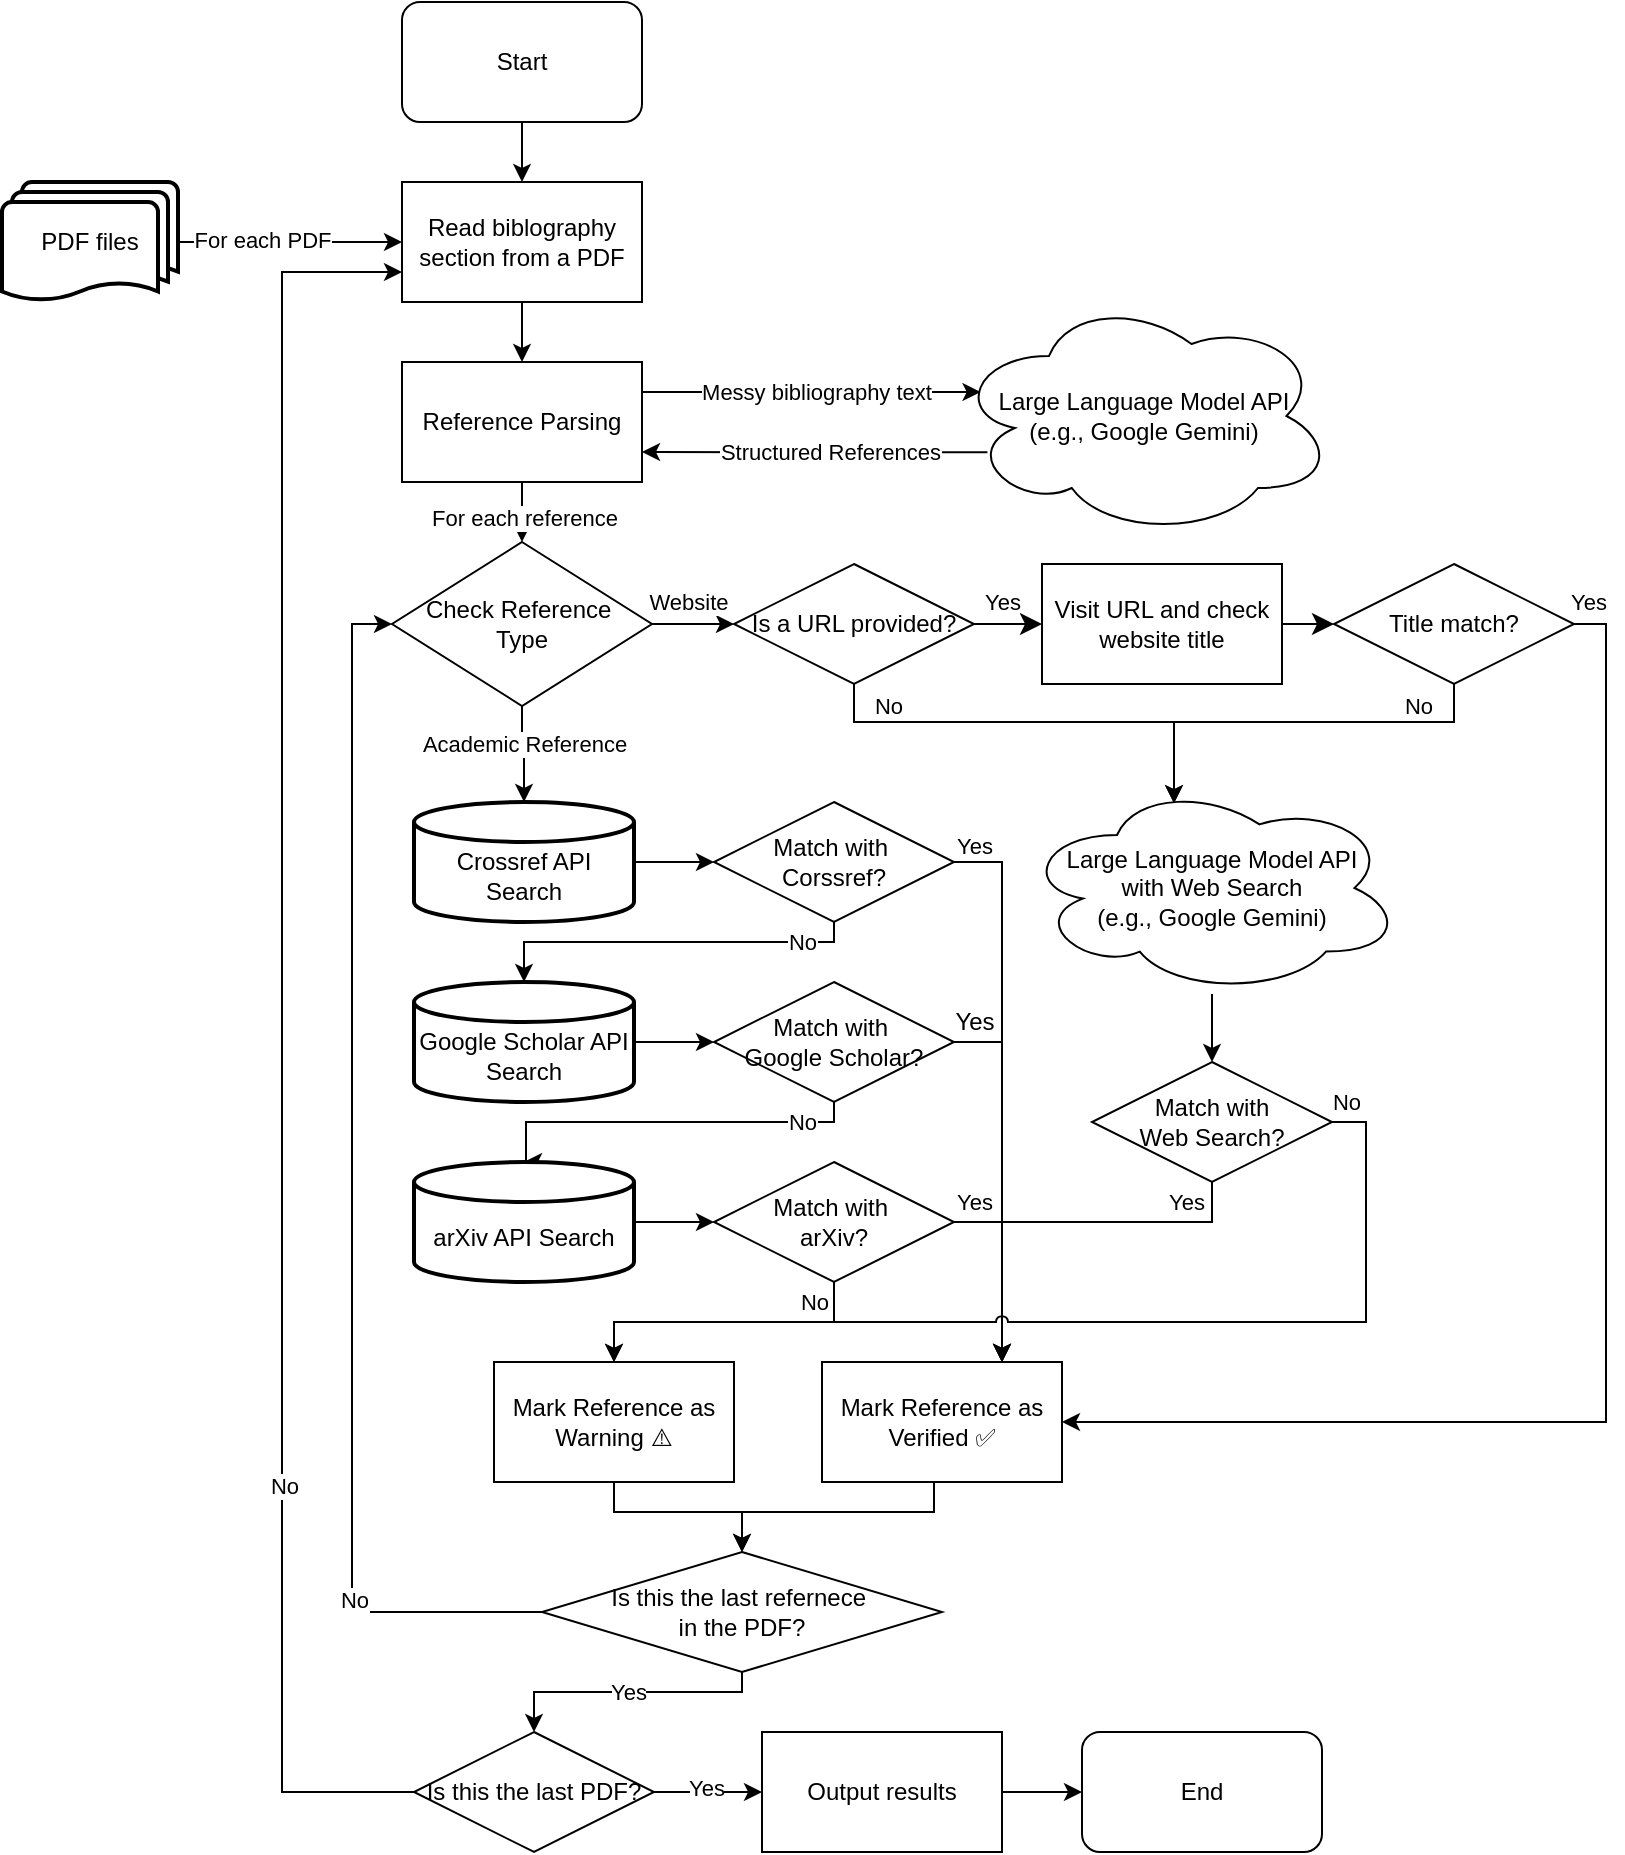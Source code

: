 <mxfile version="26.2.13">
  <diagram name="第 1 页" id="NnWqIRONzR28cQaHmhhL">
    <mxGraphModel dx="1556" dy="833" grid="1" gridSize="10" guides="1" tooltips="1" connect="1" arrows="1" fold="1" page="1" pageScale="1" pageWidth="827" pageHeight="1169" math="0" shadow="0">
      <root>
        <mxCell id="0" />
        <mxCell id="1" parent="0" />
        <mxCell id="DQ2HW3JdWLyfmWPZhTO2-5" value="" style="edgeStyle=orthogonalEdgeStyle;rounded=0;orthogonalLoop=1;jettySize=auto;html=1;" parent="1" source="DQ2HW3JdWLyfmWPZhTO2-2" target="DQ2HW3JdWLyfmWPZhTO2-4" edge="1">
          <mxGeometry relative="1" as="geometry" />
        </mxCell>
        <mxCell id="DQ2HW3JdWLyfmWPZhTO2-58" value="For each PDF" style="edgeLabel;html=1;align=center;verticalAlign=middle;resizable=0;points=[];" parent="DQ2HW3JdWLyfmWPZhTO2-5" vertex="1" connectable="0">
          <mxGeometry x="0.1" y="1" relative="1" as="geometry">
            <mxPoint x="-20" as="offset" />
          </mxGeometry>
        </mxCell>
        <mxCell id="DQ2HW3JdWLyfmWPZhTO2-2" value="PDF files" style="strokeWidth=2;html=1;shape=mxgraph.flowchart.multi-document;whiteSpace=wrap;" parent="1" vertex="1">
          <mxGeometry x="8" y="100" width="88" height="60" as="geometry" />
        </mxCell>
        <mxCell id="DQ2HW3JdWLyfmWPZhTO2-6" value="" style="edgeStyle=orthogonalEdgeStyle;rounded=0;orthogonalLoop=1;jettySize=auto;html=1;" parent="1" source="DQ2HW3JdWLyfmWPZhTO2-3" target="DQ2HW3JdWLyfmWPZhTO2-4" edge="1">
          <mxGeometry relative="1" as="geometry" />
        </mxCell>
        <mxCell id="DQ2HW3JdWLyfmWPZhTO2-3" value="Start" style="rounded=1;whiteSpace=wrap;html=1;" parent="1" vertex="1">
          <mxGeometry x="208" y="10" width="120" height="60" as="geometry" />
        </mxCell>
        <mxCell id="DQ2HW3JdWLyfmWPZhTO2-108" style="edgeStyle=orthogonalEdgeStyle;rounded=0;orthogonalLoop=1;jettySize=auto;html=1;exitX=0.5;exitY=1;exitDx=0;exitDy=0;entryX=0.5;entryY=0;entryDx=0;entryDy=0;" parent="1" source="DQ2HW3JdWLyfmWPZhTO2-4" target="DQ2HW3JdWLyfmWPZhTO2-38" edge="1">
          <mxGeometry relative="1" as="geometry" />
        </mxCell>
        <mxCell id="DQ2HW3JdWLyfmWPZhTO2-4" value="Read biblography section from a PDF" style="rounded=0;whiteSpace=wrap;html=1;" parent="1" vertex="1">
          <mxGeometry x="208" y="100" width="120" height="60" as="geometry" />
        </mxCell>
        <mxCell id="DQ2HW3JdWLyfmWPZhTO2-110" style="edgeStyle=orthogonalEdgeStyle;rounded=0;orthogonalLoop=1;jettySize=auto;html=1;entryX=1;entryY=0.75;entryDx=0;entryDy=0;exitX=0.088;exitY=0.651;exitDx=0;exitDy=0;exitPerimeter=0;" parent="1" source="DQ2HW3JdWLyfmWPZhTO2-7" target="DQ2HW3JdWLyfmWPZhTO2-38" edge="1">
          <mxGeometry relative="1" as="geometry" />
        </mxCell>
        <mxCell id="DQ2HW3JdWLyfmWPZhTO2-112" value="Structured References" style="edgeLabel;html=1;align=center;verticalAlign=middle;resizable=0;points=[];" parent="DQ2HW3JdWLyfmWPZhTO2-110" vertex="1" connectable="0">
          <mxGeometry x="-0.085" relative="1" as="geometry">
            <mxPoint as="offset" />
          </mxGeometry>
        </mxCell>
        <mxCell id="DQ2HW3JdWLyfmWPZhTO2-7" value="&lt;div&gt;Large Language Model API&lt;/div&gt;(e.g., Google Gemini)" style="ellipse;shape=cloud;whiteSpace=wrap;html=1;align=center;" parent="1" vertex="1">
          <mxGeometry x="484" y="157" width="190" height="120" as="geometry" />
        </mxCell>
        <mxCell id="DQ2HW3JdWLyfmWPZhTO2-54" value="" style="edgeStyle=orthogonalEdgeStyle;rounded=0;orthogonalLoop=1;jettySize=auto;html=1;" parent="1" source="DQ2HW3JdWLyfmWPZhTO2-38" target="DQ2HW3JdWLyfmWPZhTO2-53" edge="1">
          <mxGeometry relative="1" as="geometry" />
        </mxCell>
        <mxCell id="DQ2HW3JdWLyfmWPZhTO2-57" value="For each reference" style="edgeLabel;html=1;align=center;verticalAlign=middle;resizable=0;points=[];" parent="DQ2HW3JdWLyfmWPZhTO2-54" vertex="1" connectable="0">
          <mxGeometry x="0.496" y="1" relative="1" as="geometry">
            <mxPoint as="offset" />
          </mxGeometry>
        </mxCell>
        <mxCell id="DQ2HW3JdWLyfmWPZhTO2-38" value="Reference Parsing" style="rounded=0;whiteSpace=wrap;html=1;" parent="1" vertex="1">
          <mxGeometry x="208" y="190" width="120" height="60" as="geometry" />
        </mxCell>
        <mxCell id="DQ2HW3JdWLyfmWPZhTO2-69" style="edgeStyle=orthogonalEdgeStyle;rounded=0;orthogonalLoop=1;jettySize=auto;html=1;entryX=0.75;entryY=0;entryDx=0;entryDy=0;" parent="1" source="DQ2HW3JdWLyfmWPZhTO2-45" target="DQ2HW3JdWLyfmWPZhTO2-65" edge="1">
          <mxGeometry relative="1" as="geometry">
            <mxPoint x="574" y="600" as="targetPoint" />
            <Array as="points">
              <mxPoint x="508" y="440" />
              <mxPoint x="508" y="615" />
            </Array>
          </mxGeometry>
        </mxCell>
        <mxCell id="d-PwCbw_BpmVSS7eyRaG-41" value="Yes" style="edgeLabel;html=1;align=center;verticalAlign=middle;resizable=0;points=[];" parent="DQ2HW3JdWLyfmWPZhTO2-69" vertex="1" connectable="0">
          <mxGeometry x="-0.73" relative="1" as="geometry">
            <mxPoint x="-14" y="-21" as="offset" />
          </mxGeometry>
        </mxCell>
        <mxCell id="DQ2HW3JdWLyfmWPZhTO2-45" value="Match with&amp;nbsp;&lt;div&gt;Corssref?&lt;/div&gt;" style="shape=rhombus;perimeter=rhombusPerimeter;whiteSpace=wrap;html=1;align=center;" parent="1" vertex="1">
          <mxGeometry x="364" y="410" width="120" height="60" as="geometry" />
        </mxCell>
        <mxCell id="DQ2HW3JdWLyfmWPZhTO2-70" style="edgeStyle=orthogonalEdgeStyle;rounded=0;orthogonalLoop=1;jettySize=auto;html=1;entryX=0.75;entryY=0;entryDx=0;entryDy=0;jumpStyle=arc;" parent="1" source="DQ2HW3JdWLyfmWPZhTO2-46" target="DQ2HW3JdWLyfmWPZhTO2-65" edge="1">
          <mxGeometry relative="1" as="geometry">
            <Array as="points">
              <mxPoint x="508" y="530" />
              <mxPoint x="508" y="615" />
            </Array>
          </mxGeometry>
        </mxCell>
        <mxCell id="d-PwCbw_BpmVSS7eyRaG-17" value="Yes" style="edgeLabel;html=1;align=center;verticalAlign=middle;resizable=0;points=[];fontSize=12;" parent="DQ2HW3JdWLyfmWPZhTO2-70" vertex="1" connectable="0">
          <mxGeometry x="-0.803" y="-1" relative="1" as="geometry">
            <mxPoint x="-8" y="-11" as="offset" />
          </mxGeometry>
        </mxCell>
        <mxCell id="DQ2HW3JdWLyfmWPZhTO2-73" style="edgeStyle=orthogonalEdgeStyle;rounded=0;orthogonalLoop=1;jettySize=auto;html=1;entryX=0.5;entryY=0;entryDx=0;entryDy=0;entryPerimeter=0;" parent="1" source="DQ2HW3JdWLyfmWPZhTO2-46" target="R_NLUX_TRaN4HfkjXU6b-4" edge="1">
          <mxGeometry relative="1" as="geometry">
            <Array as="points">
              <mxPoint x="424" y="570" />
              <mxPoint x="270" y="570" />
            </Array>
            <mxPoint x="250" y="600" as="targetPoint" />
          </mxGeometry>
        </mxCell>
        <mxCell id="DQ2HW3JdWLyfmWPZhTO2-74" value="No" style="edgeLabel;html=1;align=center;verticalAlign=middle;resizable=0;points=[];" parent="DQ2HW3JdWLyfmWPZhTO2-73" vertex="1" connectable="0">
          <mxGeometry x="-0.335" relative="1" as="geometry">
            <mxPoint x="35" as="offset" />
          </mxGeometry>
        </mxCell>
        <mxCell id="DQ2HW3JdWLyfmWPZhTO2-46" value="Match with&amp;nbsp;&lt;div&gt;Google Scholar?&lt;/div&gt;" style="shape=rhombus;perimeter=rhombusPerimeter;whiteSpace=wrap;html=1;align=center;" parent="1" vertex="1">
          <mxGeometry x="364" y="500" width="120" height="60" as="geometry" />
        </mxCell>
        <mxCell id="DQ2HW3JdWLyfmWPZhTO2-59" value="" style="edgeStyle=orthogonalEdgeStyle;rounded=0;orthogonalLoop=1;jettySize=auto;html=1;" parent="1" source="DQ2HW3JdWLyfmWPZhTO2-47" target="DQ2HW3JdWLyfmWPZhTO2-45" edge="1">
          <mxGeometry relative="1" as="geometry" />
        </mxCell>
        <mxCell id="DQ2HW3JdWLyfmWPZhTO2-47" value="&lt;div&gt;&lt;br&gt;&lt;/div&gt;Crossref API Search" style="strokeWidth=2;html=1;shape=mxgraph.flowchart.database;whiteSpace=wrap;" parent="1" vertex="1">
          <mxGeometry x="214" y="410" width="110" height="60" as="geometry" />
        </mxCell>
        <mxCell id="DQ2HW3JdWLyfmWPZhTO2-64" value="" style="edgeStyle=orthogonalEdgeStyle;rounded=0;orthogonalLoop=1;jettySize=auto;html=1;" parent="1" source="DQ2HW3JdWLyfmWPZhTO2-52" target="DQ2HW3JdWLyfmWPZhTO2-46" edge="1">
          <mxGeometry relative="1" as="geometry" />
        </mxCell>
        <mxCell id="DQ2HW3JdWLyfmWPZhTO2-52" value="&lt;div&gt;&lt;br&gt;&lt;/div&gt;Google Scholar API Search" style="strokeWidth=2;html=1;shape=mxgraph.flowchart.database;whiteSpace=wrap;" parent="1" vertex="1">
          <mxGeometry x="214" y="500" width="110" height="60" as="geometry" />
        </mxCell>
        <mxCell id="DQ2HW3JdWLyfmWPZhTO2-76" value="" style="edgeStyle=orthogonalEdgeStyle;rounded=0;orthogonalLoop=1;jettySize=auto;html=1;" parent="1" source="DQ2HW3JdWLyfmWPZhTO2-53" target="DQ2HW3JdWLyfmWPZhTO2-47" edge="1">
          <mxGeometry relative="1" as="geometry" />
        </mxCell>
        <mxCell id="DQ2HW3JdWLyfmWPZhTO2-77" value="Academic Reference" style="edgeLabel;html=1;align=center;verticalAlign=middle;resizable=0;points=[];" parent="DQ2HW3JdWLyfmWPZhTO2-76" vertex="1" connectable="0">
          <mxGeometry x="-0.238" y="1" relative="1" as="geometry">
            <mxPoint as="offset" />
          </mxGeometry>
        </mxCell>
        <mxCell id="DQ2HW3JdWLyfmWPZhTO2-88" value="Website" style="edgeStyle=orthogonalEdgeStyle;rounded=0;orthogonalLoop=1;jettySize=auto;html=1;entryX=0;entryY=0.5;entryDx=0;entryDy=0;" parent="1" source="DQ2HW3JdWLyfmWPZhTO2-53" target="d-PwCbw_BpmVSS7eyRaG-2" edge="1">
          <mxGeometry x="-0.194" y="11" relative="1" as="geometry">
            <mxPoint x="1" as="offset" />
          </mxGeometry>
        </mxCell>
        <mxCell id="DQ2HW3JdWLyfmWPZhTO2-53" value="Check Reference&amp;nbsp;&lt;div&gt;Type&lt;/div&gt;" style="shape=rhombus;perimeter=rhombusPerimeter;whiteSpace=wrap;html=1;align=center;" parent="1" vertex="1">
          <mxGeometry x="203" y="280" width="130" height="82" as="geometry" />
        </mxCell>
        <mxCell id="DQ2HW3JdWLyfmWPZhTO2-60" style="edgeStyle=orthogonalEdgeStyle;rounded=0;orthogonalLoop=1;jettySize=auto;html=1;entryX=0.5;entryY=0;entryDx=0;entryDy=0;entryPerimeter=0;" parent="1" source="DQ2HW3JdWLyfmWPZhTO2-45" target="DQ2HW3JdWLyfmWPZhTO2-52" edge="1">
          <mxGeometry relative="1" as="geometry">
            <Array as="points">
              <mxPoint x="424" y="480" />
              <mxPoint x="269" y="480" />
            </Array>
          </mxGeometry>
        </mxCell>
        <mxCell id="DQ2HW3JdWLyfmWPZhTO2-61" value="No" style="edgeLabel;html=1;align=center;verticalAlign=middle;resizable=0;points=[];" parent="DQ2HW3JdWLyfmWPZhTO2-60" vertex="1" connectable="0">
          <mxGeometry x="-0.509" y="-1" relative="1" as="geometry">
            <mxPoint x="19" y="1" as="offset" />
          </mxGeometry>
        </mxCell>
        <mxCell id="DQ2HW3JdWLyfmWPZhTO2-103" style="edgeStyle=orthogonalEdgeStyle;rounded=0;orthogonalLoop=1;jettySize=auto;html=1;entryX=0.5;entryY=0;entryDx=0;entryDy=0;" parent="1" source="DQ2HW3JdWLyfmWPZhTO2-65" target="DQ2HW3JdWLyfmWPZhTO2-91" edge="1">
          <mxGeometry relative="1" as="geometry">
            <Array as="points">
              <mxPoint x="474" y="765" />
              <mxPoint x="378" y="765" />
            </Array>
          </mxGeometry>
        </mxCell>
        <mxCell id="DQ2HW3JdWLyfmWPZhTO2-65" value="Mark Reference as Verified ✅" style="rounded=0;whiteSpace=wrap;html=1;" parent="1" vertex="1">
          <mxGeometry x="418" y="690" width="120" height="60" as="geometry" />
        </mxCell>
        <mxCell id="DQ2HW3JdWLyfmWPZhTO2-102" style="edgeStyle=orthogonalEdgeStyle;rounded=0;orthogonalLoop=1;jettySize=auto;html=1;entryX=0.5;entryY=0;entryDx=0;entryDy=0;exitX=0.5;exitY=1;exitDx=0;exitDy=0;" parent="1" source="DQ2HW3JdWLyfmWPZhTO2-72" target="DQ2HW3JdWLyfmWPZhTO2-91" edge="1">
          <mxGeometry relative="1" as="geometry">
            <Array as="points">
              <mxPoint x="314" y="765" />
              <mxPoint x="378" y="765" />
            </Array>
          </mxGeometry>
        </mxCell>
        <mxCell id="DQ2HW3JdWLyfmWPZhTO2-72" value="Mark Reference as Warning ⚠️" style="rounded=0;whiteSpace=wrap;html=1;" parent="1" vertex="1">
          <mxGeometry x="254" y="690" width="120" height="60" as="geometry" />
        </mxCell>
        <mxCell id="d-PwCbw_BpmVSS7eyRaG-35" value="" style="edgeStyle=orthogonalEdgeStyle;rounded=0;orthogonalLoop=1;jettySize=auto;html=1;" parent="1" source="DQ2HW3JdWLyfmWPZhTO2-78" target="DQ2HW3JdWLyfmWPZhTO2-84" edge="1">
          <mxGeometry relative="1" as="geometry" />
        </mxCell>
        <mxCell id="DQ2HW3JdWLyfmWPZhTO2-78" value="&lt;div&gt;Large Language Model API&lt;/div&gt;&lt;div&gt;with Web Search&lt;/div&gt;(e.g., Google Gemini)" style="ellipse;shape=cloud;whiteSpace=wrap;html=1;align=center;" parent="1" vertex="1">
          <mxGeometry x="518" y="400" width="190" height="106" as="geometry" />
        </mxCell>
        <mxCell id="DQ2HW3JdWLyfmWPZhTO2-86" style="edgeStyle=orthogonalEdgeStyle;rounded=0;orthogonalLoop=1;jettySize=auto;html=1;exitX=1;exitY=0.5;exitDx=0;exitDy=0;entryX=0.5;entryY=0;entryDx=0;entryDy=0;jumpStyle=arc;" parent="1" source="DQ2HW3JdWLyfmWPZhTO2-84" target="DQ2HW3JdWLyfmWPZhTO2-72" edge="1">
          <mxGeometry relative="1" as="geometry">
            <mxPoint x="314" y="610" as="targetPoint" />
            <Array as="points">
              <mxPoint x="690" y="570" />
              <mxPoint x="690" y="670" />
              <mxPoint x="314" y="670" />
            </Array>
          </mxGeometry>
        </mxCell>
        <mxCell id="DQ2HW3JdWLyfmWPZhTO2-89" value="No" style="edgeLabel;html=1;align=center;verticalAlign=middle;resizable=0;points=[];" parent="DQ2HW3JdWLyfmWPZhTO2-86" vertex="1" connectable="0">
          <mxGeometry x="-0.417" y="2" relative="1" as="geometry">
            <mxPoint x="22" y="-112" as="offset" />
          </mxGeometry>
        </mxCell>
        <mxCell id="d-PwCbw_BpmVSS7eyRaG-42" style="edgeStyle=orthogonalEdgeStyle;rounded=0;orthogonalLoop=1;jettySize=auto;html=1;entryX=0.75;entryY=0;entryDx=0;entryDy=0;" parent="1" source="DQ2HW3JdWLyfmWPZhTO2-84" target="DQ2HW3JdWLyfmWPZhTO2-65" edge="1">
          <mxGeometry relative="1" as="geometry">
            <Array as="points">
              <mxPoint x="613" y="620" />
              <mxPoint x="508" y="620" />
            </Array>
          </mxGeometry>
        </mxCell>
        <mxCell id="d-PwCbw_BpmVSS7eyRaG-43" value="Yes" style="edgeLabel;html=1;align=center;verticalAlign=middle;resizable=0;points=[];" parent="d-PwCbw_BpmVSS7eyRaG-42" vertex="1" connectable="0">
          <mxGeometry x="-0.756" relative="1" as="geometry">
            <mxPoint x="-9" y="-10" as="offset" />
          </mxGeometry>
        </mxCell>
        <mxCell id="DQ2HW3JdWLyfmWPZhTO2-84" value="Match with&lt;div&gt;Web Search?&lt;/div&gt;" style="shape=rhombus;perimeter=rhombusPerimeter;whiteSpace=wrap;html=1;align=center;" parent="1" vertex="1">
          <mxGeometry x="553" y="540" width="120" height="60" as="geometry" />
        </mxCell>
        <mxCell id="DQ2HW3JdWLyfmWPZhTO2-92" style="edgeStyle=orthogonalEdgeStyle;rounded=0;orthogonalLoop=1;jettySize=auto;html=1;entryX=0;entryY=0.5;entryDx=0;entryDy=0;" parent="1" source="DQ2HW3JdWLyfmWPZhTO2-91" target="DQ2HW3JdWLyfmWPZhTO2-53" edge="1">
          <mxGeometry relative="1" as="geometry">
            <Array as="points">
              <mxPoint x="183" y="815" />
              <mxPoint x="183" y="321" />
            </Array>
          </mxGeometry>
        </mxCell>
        <mxCell id="DQ2HW3JdWLyfmWPZhTO2-96" value="No" style="edgeLabel;html=1;align=center;verticalAlign=middle;resizable=0;points=[];" parent="DQ2HW3JdWLyfmWPZhTO2-92" vertex="1" connectable="0">
          <mxGeometry x="-0.668" y="-1" relative="1" as="geometry">
            <mxPoint as="offset" />
          </mxGeometry>
        </mxCell>
        <mxCell id="DQ2HW3JdWLyfmWPZhTO2-94" value="Yes" style="edgeStyle=orthogonalEdgeStyle;rounded=0;orthogonalLoop=1;jettySize=auto;html=1;" parent="1" source="DQ2HW3JdWLyfmWPZhTO2-91" target="DQ2HW3JdWLyfmWPZhTO2-93" edge="1">
          <mxGeometry relative="1" as="geometry">
            <Array as="points">
              <mxPoint x="378" y="855" />
              <mxPoint x="274" y="855" />
            </Array>
          </mxGeometry>
        </mxCell>
        <mxCell id="DQ2HW3JdWLyfmWPZhTO2-91" value="Is this the last refernece&amp;nbsp;&lt;div&gt;in the PDF?&lt;/div&gt;" style="shape=rhombus;perimeter=rhombusPerimeter;whiteSpace=wrap;html=1;align=center;" parent="1" vertex="1">
          <mxGeometry x="278" y="785" width="200" height="60" as="geometry" />
        </mxCell>
        <mxCell id="DQ2HW3JdWLyfmWPZhTO2-95" style="edgeStyle=orthogonalEdgeStyle;rounded=0;orthogonalLoop=1;jettySize=auto;html=1;entryX=0;entryY=0.75;entryDx=0;entryDy=0;" parent="1" source="DQ2HW3JdWLyfmWPZhTO2-93" target="DQ2HW3JdWLyfmWPZhTO2-4" edge="1">
          <mxGeometry relative="1" as="geometry">
            <Array as="points">
              <mxPoint x="148" y="905" />
              <mxPoint x="148" y="145" />
            </Array>
          </mxGeometry>
        </mxCell>
        <mxCell id="DQ2HW3JdWLyfmWPZhTO2-97" value="No" style="edgeLabel;html=1;align=center;verticalAlign=middle;resizable=0;points=[];" parent="DQ2HW3JdWLyfmWPZhTO2-95" vertex="1" connectable="0">
          <mxGeometry x="-0.504" y="-1" relative="1" as="geometry">
            <mxPoint as="offset" />
          </mxGeometry>
        </mxCell>
        <mxCell id="DQ2HW3JdWLyfmWPZhTO2-100" value="" style="edgeStyle=orthogonalEdgeStyle;rounded=0;orthogonalLoop=1;jettySize=auto;html=1;" parent="1" source="DQ2HW3JdWLyfmWPZhTO2-93" target="DQ2HW3JdWLyfmWPZhTO2-99" edge="1">
          <mxGeometry relative="1" as="geometry" />
        </mxCell>
        <mxCell id="DQ2HW3JdWLyfmWPZhTO2-117" value="Yes" style="edgeLabel;html=1;align=center;verticalAlign=middle;resizable=0;points=[];" parent="DQ2HW3JdWLyfmWPZhTO2-100" vertex="1" connectable="0">
          <mxGeometry x="-0.051" y="2" relative="1" as="geometry">
            <mxPoint as="offset" />
          </mxGeometry>
        </mxCell>
        <mxCell id="DQ2HW3JdWLyfmWPZhTO2-93" value="Is this the last PDF?" style="shape=rhombus;perimeter=rhombusPerimeter;whiteSpace=wrap;html=1;align=center;" parent="1" vertex="1">
          <mxGeometry x="214" y="875" width="120" height="60" as="geometry" />
        </mxCell>
        <mxCell id="DQ2HW3JdWLyfmWPZhTO2-98" value="End" style="rounded=1;whiteSpace=wrap;html=1;" parent="1" vertex="1">
          <mxGeometry x="548" y="875" width="120" height="60" as="geometry" />
        </mxCell>
        <mxCell id="DQ2HW3JdWLyfmWPZhTO2-101" value="" style="edgeStyle=orthogonalEdgeStyle;rounded=0;orthogonalLoop=1;jettySize=auto;html=1;" parent="1" source="DQ2HW3JdWLyfmWPZhTO2-99" target="DQ2HW3JdWLyfmWPZhTO2-98" edge="1">
          <mxGeometry relative="1" as="geometry" />
        </mxCell>
        <mxCell id="DQ2HW3JdWLyfmWPZhTO2-99" value="Output results" style="rounded=0;whiteSpace=wrap;html=1;" parent="1" vertex="1">
          <mxGeometry x="388" y="875" width="120" height="60" as="geometry" />
        </mxCell>
        <mxCell id="DQ2HW3JdWLyfmWPZhTO2-109" value="" style="endArrow=classic;html=1;rounded=0;exitX=1;exitY=0.25;exitDx=0;exitDy=0;entryX=0.07;entryY=0.4;entryDx=0;entryDy=0;entryPerimeter=0;" parent="1" source="DQ2HW3JdWLyfmWPZhTO2-38" target="DQ2HW3JdWLyfmWPZhTO2-7" edge="1">
          <mxGeometry width="50" height="50" relative="1" as="geometry">
            <mxPoint x="358" y="150" as="sourcePoint" />
            <mxPoint x="408" y="100" as="targetPoint" />
          </mxGeometry>
        </mxCell>
        <mxCell id="DQ2HW3JdWLyfmWPZhTO2-111" value="Messy bibliography text" style="edgeLabel;html=1;align=center;verticalAlign=middle;resizable=0;points=[];" parent="DQ2HW3JdWLyfmWPZhTO2-109" vertex="1" connectable="0">
          <mxGeometry x="-0.179" relative="1" as="geometry">
            <mxPoint x="17" as="offset" />
          </mxGeometry>
        </mxCell>
        <mxCell id="d-PwCbw_BpmVSS7eyRaG-15" value="" style="edgeStyle=none;curved=1;rounded=0;orthogonalLoop=1;jettySize=auto;html=1;fontSize=12;startSize=8;endSize=8;" parent="1" source="d-PwCbw_BpmVSS7eyRaG-2" target="d-PwCbw_BpmVSS7eyRaG-13" edge="1">
          <mxGeometry relative="1" as="geometry" />
        </mxCell>
        <mxCell id="d-PwCbw_BpmVSS7eyRaG-32" value="Yes" style="edgeLabel;html=1;align=center;verticalAlign=middle;resizable=0;points=[];" parent="d-PwCbw_BpmVSS7eyRaG-15" vertex="1" connectable="0">
          <mxGeometry x="-0.363" y="-2" relative="1" as="geometry">
            <mxPoint x="3" y="-13" as="offset" />
          </mxGeometry>
        </mxCell>
        <mxCell id="d-PwCbw_BpmVSS7eyRaG-2" value="Is a URL provided?" style="shape=rhombus;perimeter=rhombusPerimeter;whiteSpace=wrap;html=1;align=center;" parent="1" vertex="1">
          <mxGeometry x="374" y="291" width="120" height="60" as="geometry" />
        </mxCell>
        <mxCell id="d-PwCbw_BpmVSS7eyRaG-16" value="" style="edgeStyle=none;curved=1;rounded=0;orthogonalLoop=1;jettySize=auto;html=1;fontSize=12;startSize=8;endSize=8;" parent="1" source="d-PwCbw_BpmVSS7eyRaG-13" target="d-PwCbw_BpmVSS7eyRaG-14" edge="1">
          <mxGeometry relative="1" as="geometry" />
        </mxCell>
        <mxCell id="d-PwCbw_BpmVSS7eyRaG-13" value="Visit URL and check website title" style="rounded=0;whiteSpace=wrap;html=1;" parent="1" vertex="1">
          <mxGeometry x="528" y="291" width="120" height="60" as="geometry" />
        </mxCell>
        <mxCell id="d-PwCbw_BpmVSS7eyRaG-27" style="edgeStyle=orthogonalEdgeStyle;rounded=0;orthogonalLoop=1;jettySize=auto;html=1;entryX=1;entryY=0.5;entryDx=0;entryDy=0;" parent="1" source="d-PwCbw_BpmVSS7eyRaG-14" target="DQ2HW3JdWLyfmWPZhTO2-65" edge="1">
          <mxGeometry relative="1" as="geometry">
            <mxPoint x="958" y="540" as="targetPoint" />
            <Array as="points">
              <mxPoint x="810" y="321" />
              <mxPoint x="810" y="720" />
            </Array>
          </mxGeometry>
        </mxCell>
        <mxCell id="d-PwCbw_BpmVSS7eyRaG-34" value="Yes" style="edgeLabel;html=1;align=center;verticalAlign=middle;resizable=0;points=[];" parent="d-PwCbw_BpmVSS7eyRaG-27" vertex="1" connectable="0">
          <mxGeometry x="-0.962" y="1" relative="1" as="geometry">
            <mxPoint x="-6" y="-10" as="offset" />
          </mxGeometry>
        </mxCell>
        <mxCell id="d-PwCbw_BpmVSS7eyRaG-14" value="Title match&lt;span style=&quot;background-color: transparent; color: light-dark(rgb(0, 0, 0), rgb(255, 255, 255));&quot;&gt;?&lt;/span&gt;" style="shape=rhombus;perimeter=rhombusPerimeter;whiteSpace=wrap;html=1;align=center;" parent="1" vertex="1">
          <mxGeometry x="674" y="291" width="120" height="60" as="geometry" />
        </mxCell>
        <mxCell id="d-PwCbw_BpmVSS7eyRaG-28" style="edgeStyle=orthogonalEdgeStyle;rounded=0;orthogonalLoop=1;jettySize=auto;html=1;entryX=0.4;entryY=0.1;entryDx=0;entryDy=0;entryPerimeter=0;" parent="1" source="d-PwCbw_BpmVSS7eyRaG-2" target="DQ2HW3JdWLyfmWPZhTO2-78" edge="1">
          <mxGeometry relative="1" as="geometry">
            <Array as="points">
              <mxPoint x="434" y="370" />
              <mxPoint x="594" y="370" />
            </Array>
          </mxGeometry>
        </mxCell>
        <mxCell id="d-PwCbw_BpmVSS7eyRaG-31" value="No" style="edgeLabel;html=1;align=center;verticalAlign=middle;resizable=0;points=[];" parent="d-PwCbw_BpmVSS7eyRaG-28" vertex="1" connectable="0">
          <mxGeometry x="-0.751" y="4" relative="1" as="geometry">
            <mxPoint x="8" y="-4" as="offset" />
          </mxGeometry>
        </mxCell>
        <mxCell id="d-PwCbw_BpmVSS7eyRaG-29" style="edgeStyle=orthogonalEdgeStyle;rounded=0;orthogonalLoop=1;jettySize=auto;html=1;entryX=0.4;entryY=0.1;entryDx=0;entryDy=0;entryPerimeter=0;" parent="1" source="d-PwCbw_BpmVSS7eyRaG-14" target="DQ2HW3JdWLyfmWPZhTO2-78" edge="1">
          <mxGeometry relative="1" as="geometry">
            <Array as="points">
              <mxPoint x="734" y="370" />
              <mxPoint x="594" y="370" />
            </Array>
          </mxGeometry>
        </mxCell>
        <mxCell id="d-PwCbw_BpmVSS7eyRaG-30" value="No" style="edgeLabel;html=1;align=center;verticalAlign=middle;resizable=0;points=[];" parent="d-PwCbw_BpmVSS7eyRaG-29" vertex="1" connectable="0">
          <mxGeometry x="-0.811" y="2" relative="1" as="geometry">
            <mxPoint x="-18" y="-10" as="offset" />
          </mxGeometry>
        </mxCell>
        <mxCell id="R_NLUX_TRaN4HfkjXU6b-1" value="No" style="edgeLabel;html=1;align=center;verticalAlign=middle;resizable=0;points=[];" vertex="1" connectable="0" parent="1">
          <mxGeometry x="414" y="660" as="geometry" />
        </mxCell>
        <mxCell id="R_NLUX_TRaN4HfkjXU6b-5" style="edgeStyle=orthogonalEdgeStyle;rounded=0;orthogonalLoop=1;jettySize=auto;html=1;entryX=0.5;entryY=0;entryDx=0;entryDy=0;" edge="1" parent="1" source="R_NLUX_TRaN4HfkjXU6b-2" target="DQ2HW3JdWLyfmWPZhTO2-72">
          <mxGeometry relative="1" as="geometry" />
        </mxCell>
        <mxCell id="R_NLUX_TRaN4HfkjXU6b-7" style="edgeStyle=orthogonalEdgeStyle;rounded=0;orthogonalLoop=1;jettySize=auto;html=1;entryX=0.75;entryY=0;entryDx=0;entryDy=0;" edge="1" parent="1" source="R_NLUX_TRaN4HfkjXU6b-2" target="DQ2HW3JdWLyfmWPZhTO2-65">
          <mxGeometry relative="1" as="geometry">
            <Array as="points">
              <mxPoint x="508" y="620" />
            </Array>
          </mxGeometry>
        </mxCell>
        <mxCell id="R_NLUX_TRaN4HfkjXU6b-8" value="Yes" style="edgeLabel;html=1;align=center;verticalAlign=middle;resizable=0;points=[];" vertex="1" connectable="0" parent="R_NLUX_TRaN4HfkjXU6b-7">
          <mxGeometry x="-0.706" y="2" relative="1" as="geometry">
            <mxPoint x="-4" y="-8" as="offset" />
          </mxGeometry>
        </mxCell>
        <mxCell id="R_NLUX_TRaN4HfkjXU6b-2" value="Match with&amp;nbsp;&lt;div&gt;arXiv?&lt;/div&gt;" style="shape=rhombus;perimeter=rhombusPerimeter;whiteSpace=wrap;html=1;align=center;" vertex="1" parent="1">
          <mxGeometry x="364" y="590" width="120" height="60" as="geometry" />
        </mxCell>
        <mxCell id="R_NLUX_TRaN4HfkjXU6b-3" value="" style="edgeStyle=orthogonalEdgeStyle;rounded=0;orthogonalLoop=1;jettySize=auto;html=1;" edge="1" parent="1" source="R_NLUX_TRaN4HfkjXU6b-4" target="R_NLUX_TRaN4HfkjXU6b-2">
          <mxGeometry relative="1" as="geometry" />
        </mxCell>
        <mxCell id="R_NLUX_TRaN4HfkjXU6b-4" value="&lt;div&gt;&lt;br&gt;&lt;/div&gt;arXiv API Search" style="strokeWidth=2;html=1;shape=mxgraph.flowchart.database;whiteSpace=wrap;" vertex="1" parent="1">
          <mxGeometry x="214" y="590" width="110" height="60" as="geometry" />
        </mxCell>
      </root>
    </mxGraphModel>
  </diagram>
</mxfile>

